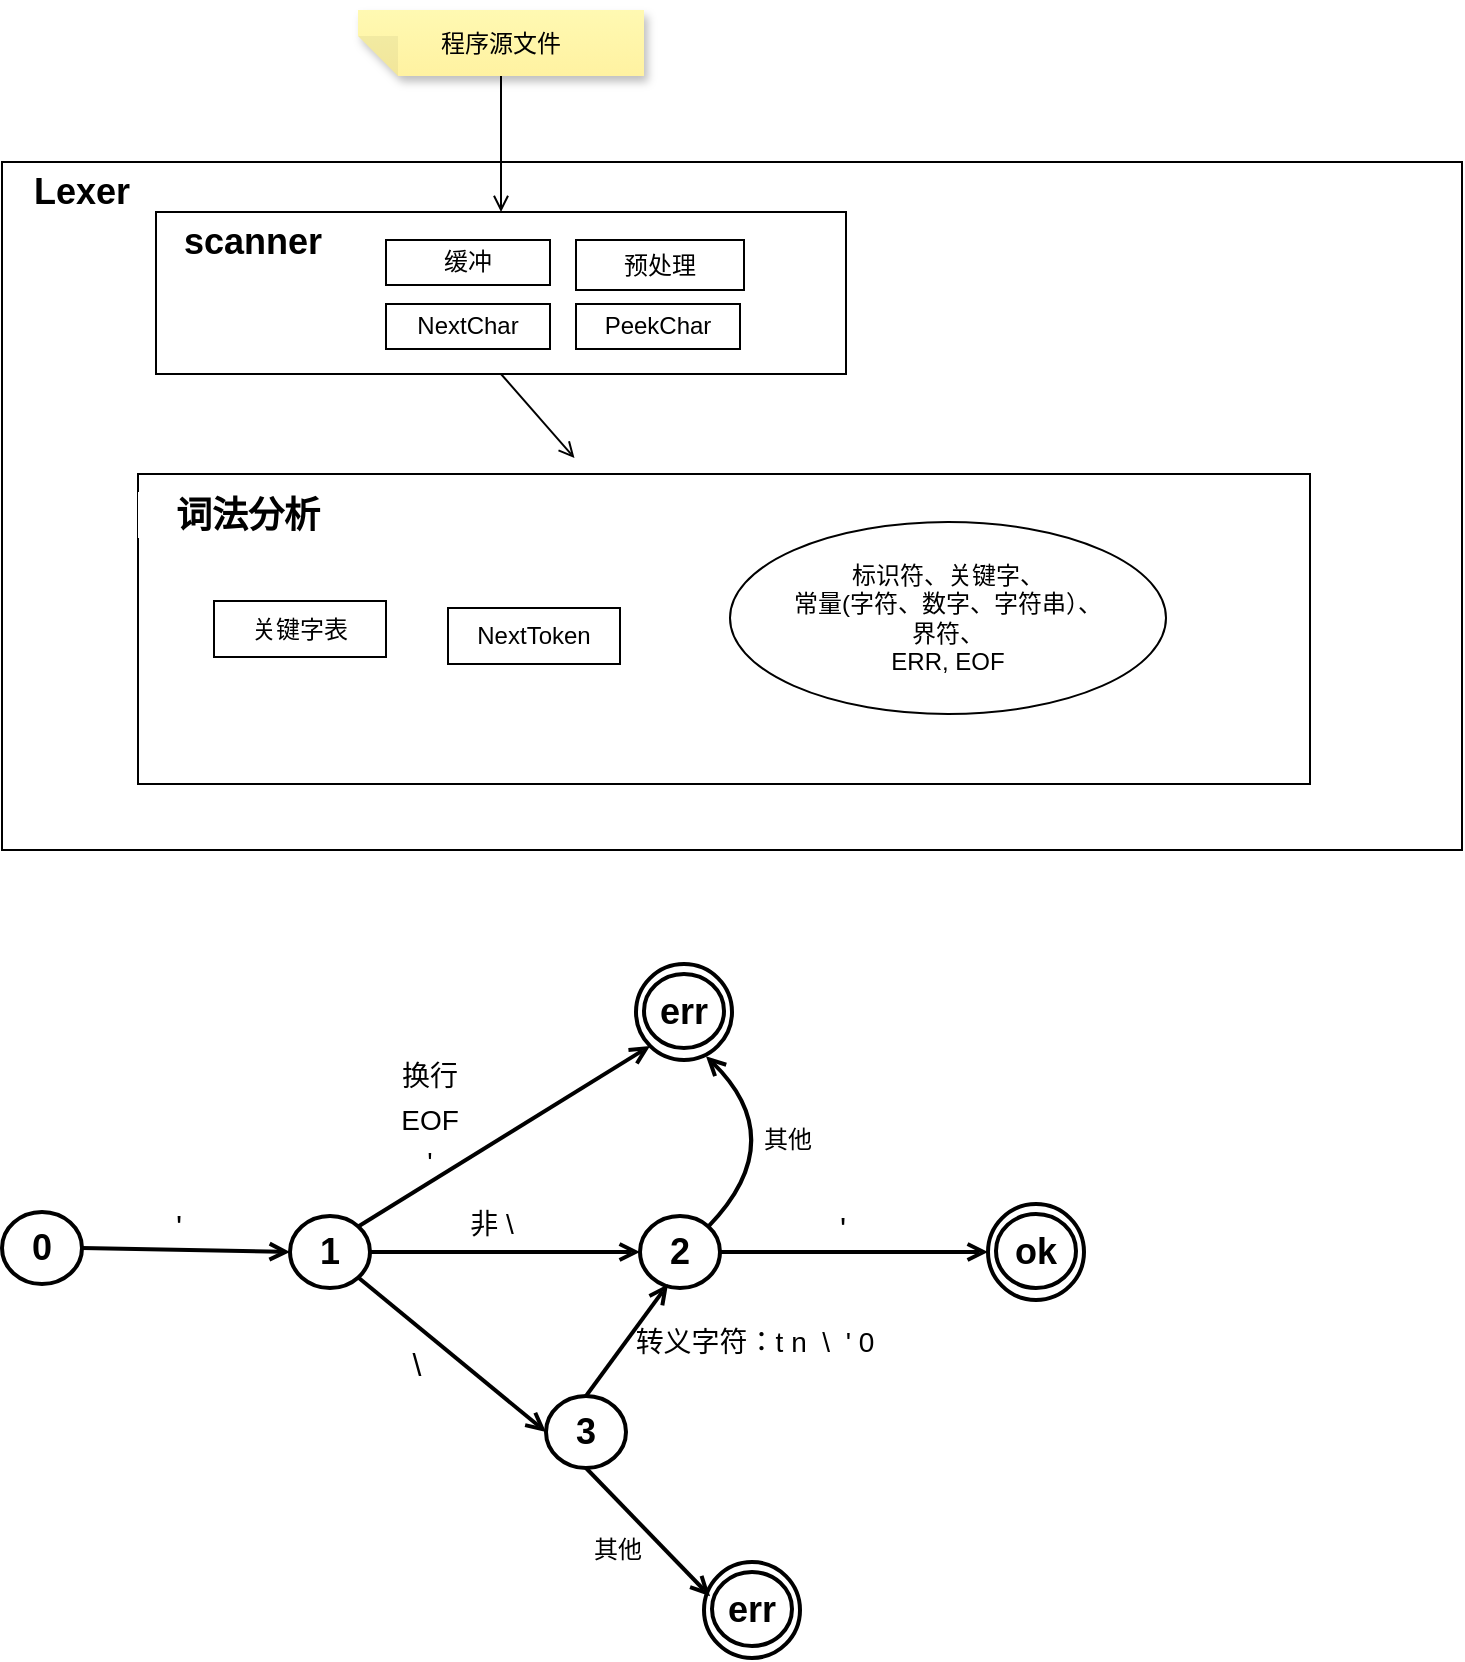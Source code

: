 <mxfile version="21.3.2" type="github" pages="2">
  <diagram name="词法分析器" id="Ibj0LSlTkFttdvkB4khN">
    <mxGraphModel dx="1675" dy="993" grid="0" gridSize="10" guides="1" tooltips="1" connect="1" arrows="1" fold="1" page="0" pageScale="1" pageWidth="827" pageHeight="1169" math="0" shadow="0">
      <root>
        <mxCell id="0" />
        <mxCell id="1" parent="0" />
        <mxCell id="tmR8ZYnyTiNwy0tVGYZ3-3" value="程序源文件" style="shape=note;whiteSpace=wrap;html=1;backgroundOutline=1;fontColor=#000000;darkOpacity=0.05;fillColor=#FFF9B2;strokeColor=none;fillStyle=solid;direction=west;gradientDirection=north;gradientColor=#FFF2A1;shadow=1;size=20;pointerEvents=1;" parent="1" vertex="1">
          <mxGeometry x="-7" y="-14" width="143" height="33" as="geometry" />
        </mxCell>
        <mxCell id="tmR8ZYnyTiNwy0tVGYZ3-6" value="" style="rounded=0;whiteSpace=wrap;html=1;fontSize=13;" parent="1" vertex="1">
          <mxGeometry x="-185" y="62" width="730" height="344" as="geometry" />
        </mxCell>
        <mxCell id="tmR8ZYnyTiNwy0tVGYZ3-10" value="" style="edgeStyle=none;orthogonalLoop=1;jettySize=auto;html=1;rounded=0;endArrow=open;sourcePerimeterSpacing=8;targetPerimeterSpacing=8;curved=1;exitX=0.5;exitY=0;exitDx=0;exitDy=0;exitPerimeter=0;entryX=0.5;entryY=0;entryDx=0;entryDy=0;fontStyle=1" parent="1" source="tmR8ZYnyTiNwy0tVGYZ3-3" target="tmR8ZYnyTiNwy0tVGYZ3-7" edge="1">
          <mxGeometry width="140" relative="1" as="geometry">
            <mxPoint x="130" y="200" as="sourcePoint" />
            <mxPoint x="270" y="200" as="targetPoint" />
            <Array as="points" />
          </mxGeometry>
        </mxCell>
        <mxCell id="tmR8ZYnyTiNwy0tVGYZ3-11" value="" style="group" parent="1" vertex="1" connectable="0">
          <mxGeometry x="-108" y="87" width="345" height="81" as="geometry" />
        </mxCell>
        <mxCell id="tmR8ZYnyTiNwy0tVGYZ3-7" value="" style="rounded=0;whiteSpace=wrap;html=1;" parent="tmR8ZYnyTiNwy0tVGYZ3-11" vertex="1">
          <mxGeometry width="345" height="81" as="geometry" />
        </mxCell>
        <mxCell id="tmR8ZYnyTiNwy0tVGYZ3-1" value="缓冲" style="rounded=0;whiteSpace=wrap;html=1;" parent="tmR8ZYnyTiNwy0tVGYZ3-11" vertex="1">
          <mxGeometry x="115" y="14" width="82" height="22.5" as="geometry" />
        </mxCell>
        <mxCell id="tmR8ZYnyTiNwy0tVGYZ3-5" value="预处理" style="rounded=0;whiteSpace=wrap;html=1;" parent="tmR8ZYnyTiNwy0tVGYZ3-11" vertex="1">
          <mxGeometry x="210" y="14" width="84" height="25" as="geometry" />
        </mxCell>
        <mxCell id="tmR8ZYnyTiNwy0tVGYZ3-8" value="scanner" style="rounded=0;whiteSpace=wrap;html=1;strokeColor=none;fontSize=18;fontStyle=1" parent="tmR8ZYnyTiNwy0tVGYZ3-11" vertex="1">
          <mxGeometry x="8.5" y="5" width="79" height="19" as="geometry" />
        </mxCell>
        <mxCell id="tmR8ZYnyTiNwy0tVGYZ3-21" value="NextChar" style="rounded=0;whiteSpace=wrap;html=1;" parent="tmR8ZYnyTiNwy0tVGYZ3-11" vertex="1">
          <mxGeometry x="115" y="46" width="82" height="22.5" as="geometry" />
        </mxCell>
        <mxCell id="tmR8ZYnyTiNwy0tVGYZ3-28" value="PeekChar" style="rounded=0;whiteSpace=wrap;html=1;" parent="tmR8ZYnyTiNwy0tVGYZ3-11" vertex="1">
          <mxGeometry x="210" y="46" width="82" height="22.5" as="geometry" />
        </mxCell>
        <mxCell id="tmR8ZYnyTiNwy0tVGYZ3-13" value="" style="rounded=0;whiteSpace=wrap;html=1;" parent="1" vertex="1">
          <mxGeometry x="-117" y="218" width="586" height="155" as="geometry" />
        </mxCell>
        <mxCell id="tmR8ZYnyTiNwy0tVGYZ3-15" value="&lt;b&gt;&lt;font style=&quot;font-size: 18px;&quot;&gt;Lexer&lt;/font&gt;&lt;/b&gt;" style="text;strokeColor=none;fillColor=none;html=1;align=center;verticalAlign=middle;whiteSpace=wrap;rounded=0;" parent="1" vertex="1">
          <mxGeometry x="-175" y="62" width="60" height="30" as="geometry" />
        </mxCell>
        <mxCell id="tmR8ZYnyTiNwy0tVGYZ3-17" value="" style="edgeStyle=none;orthogonalLoop=1;jettySize=auto;html=1;rounded=0;endArrow=open;sourcePerimeterSpacing=8;targetPerimeterSpacing=8;curved=1;exitX=0.5;exitY=1;exitDx=0;exitDy=0;fontStyle=1" parent="1" source="tmR8ZYnyTiNwy0tVGYZ3-7" target="tmR8ZYnyTiNwy0tVGYZ3-13" edge="1">
          <mxGeometry width="140" relative="1" as="geometry">
            <mxPoint x="75" y="29" as="sourcePoint" />
            <mxPoint x="75" y="97" as="targetPoint" />
            <Array as="points" />
          </mxGeometry>
        </mxCell>
        <mxCell id="tmR8ZYnyTiNwy0tVGYZ3-18" value="&lt;meta charset=&quot;utf-8&quot; style=&quot;font-size: 18px;&quot;&gt;&lt;span style=&quot;color: rgb(0, 0, 0); font-family: Helvetica; font-size: 18px; font-style: normal; font-variant-ligatures: normal; font-variant-caps: normal; letter-spacing: normal; orphans: 2; text-align: center; text-indent: 0px; text-transform: none; widows: 2; word-spacing: 0px; -webkit-text-stroke-width: 0px; background-color: rgb(255, 255, 255); text-decoration-thickness: initial; text-decoration-style: initial; text-decoration-color: initial; float: none; display: inline !important;&quot;&gt;词法分析&lt;/span&gt;" style="rounded=0;whiteSpace=wrap;html=1;fontStyle=1;fontSize=18;strokeColor=none;" parent="1" vertex="1">
          <mxGeometry x="-117" y="227" width="110" height="23" as="geometry" />
        </mxCell>
        <mxCell id="tmR8ZYnyTiNwy0tVGYZ3-19" value="关键字表" style="rounded=0;whiteSpace=wrap;html=1;" parent="1" vertex="1">
          <mxGeometry x="-79" y="281.5" width="86" height="28" as="geometry" />
        </mxCell>
        <mxCell id="tmR8ZYnyTiNwy0tVGYZ3-20" value="NextToken" style="rounded=0;whiteSpace=wrap;html=1;" parent="1" vertex="1">
          <mxGeometry x="38" y="285" width="86" height="28" as="geometry" />
        </mxCell>
        <mxCell id="tmR8ZYnyTiNwy0tVGYZ3-36" value="标识符、关键字、&lt;br&gt;常量(字符、数字、字符串）、&lt;br&gt;界符、&lt;br&gt;ERR, EOF" style="ellipse;whiteSpace=wrap;html=1;" parent="1" vertex="1">
          <mxGeometry x="179" y="242" width="218" height="96" as="geometry" />
        </mxCell>
        <mxCell id="soHzSiTQTWREME-9kliO-5" value="&lt;b&gt;1&lt;/b&gt;" style="ellipse;whiteSpace=wrap;html=1;fontSize=18;strokeWidth=2;overflow=visible;strokeOpacity=100;fillOpacity=100;portConstraintRotation=0;snapToPoint=0;fixDash=0;autosize=0;" vertex="1" parent="1">
          <mxGeometry x="-41" y="589" width="40" height="36" as="geometry" />
        </mxCell>
        <mxCell id="soHzSiTQTWREME-9kliO-6" value="&lt;b&gt;2&lt;br&gt;&lt;/b&gt;" style="ellipse;whiteSpace=wrap;html=1;fontSize=18;strokeWidth=2;overflow=visible;strokeOpacity=100;fillOpacity=100;portConstraintRotation=0;snapToPoint=0;fixDash=0;autosize=0;" vertex="1" parent="1">
          <mxGeometry x="134" y="589" width="40" height="36" as="geometry" />
        </mxCell>
        <mxCell id="soHzSiTQTWREME-9kliO-7" value="&lt;b style=&quot;font-size: 18px;&quot;&gt;0&lt;/b&gt;" style="ellipse;whiteSpace=wrap;html=1;fontSize=18;strokeWidth=2;overflow=visible;strokeOpacity=100;fillOpacity=100;portConstraintRotation=0;snapToPoint=0;fixDash=0;autosize=0;" vertex="1" parent="1">
          <mxGeometry x="-185" y="587" width="40" height="36" as="geometry" />
        </mxCell>
        <mxCell id="soHzSiTQTWREME-9kliO-8" value="" style="edgeStyle=none;orthogonalLoop=1;jettySize=auto;html=1;rounded=0;fontFamily=Helvetica;fontSize=18;fontColor=default;endArrow=open;sourcePerimeterSpacing=8;targetPerimeterSpacing=8;curved=1;strokeWidth=2;exitX=1;exitY=0.5;exitDx=0;exitDy=0;entryX=0;entryY=0.5;entryDx=0;entryDy=0;" edge="1" parent="1" source="soHzSiTQTWREME-9kliO-7" target="soHzSiTQTWREME-9kliO-5">
          <mxGeometry width="140" relative="1" as="geometry">
            <mxPoint x="100" y="701" as="sourcePoint" />
            <mxPoint x="196" y="701" as="targetPoint" />
            <Array as="points" />
          </mxGeometry>
        </mxCell>
        <mxCell id="soHzSiTQTWREME-9kliO-13" value="&#39;" style="edgeLabel;html=1;align=center;verticalAlign=middle;resizable=0;points=[];fontSize=16;fontFamily=Helvetica;fontColor=default;fontStyle=0" vertex="1" connectable="0" parent="soHzSiTQTWREME-9kliO-8">
          <mxGeometry x="-0.156" y="5" relative="1" as="geometry">
            <mxPoint x="4" y="-7" as="offset" />
          </mxGeometry>
        </mxCell>
        <mxCell id="soHzSiTQTWREME-9kliO-15" value="" style="edgeStyle=none;orthogonalLoop=1;jettySize=auto;html=1;rounded=0;labelBackgroundColor=default;strokeColor=default;strokeWidth=2;fontFamily=Helvetica;fontSize=18;fontColor=default;endArrow=open;sourcePerimeterSpacing=8;targetPerimeterSpacing=8;shape=connector;curved=1;exitX=1;exitY=0.5;exitDx=0;exitDy=0;entryX=0;entryY=0.5;entryDx=0;entryDy=0;" edge="1" parent="1" source="soHzSiTQTWREME-9kliO-5" target="soHzSiTQTWREME-9kliO-6">
          <mxGeometry width="140" relative="1" as="geometry">
            <mxPoint x="113" y="620" as="sourcePoint" />
            <mxPoint x="253" y="620" as="targetPoint" />
            <Array as="points" />
          </mxGeometry>
        </mxCell>
        <mxCell id="soHzSiTQTWREME-9kliO-16" value="&lt;font style=&quot;font-size: 14px;&quot;&gt;非 \&lt;/font&gt;" style="text;strokeColor=none;fillColor=none;html=1;align=center;verticalAlign=middle;whiteSpace=wrap;rounded=0;fontSize=18;fontFamily=Helvetica;fontColor=default;fontStyle=0" vertex="1" parent="1">
          <mxGeometry x="35" y="579" width="50" height="25" as="geometry" />
        </mxCell>
        <mxCell id="soHzSiTQTWREME-9kliO-22" value="" style="group" vertex="1" connectable="0" parent="1">
          <mxGeometry x="308" y="583" width="48" height="48" as="geometry" />
        </mxCell>
        <mxCell id="soHzSiTQTWREME-9kliO-19" value="" style="ellipse;whiteSpace=wrap;html=1;strokeColor=default;strokeWidth=2;fontFamily=Helvetica;fontSize=18;fontColor=default;fillColor=default;" vertex="1" parent="soHzSiTQTWREME-9kliO-22">
          <mxGeometry width="48" height="48" as="geometry" />
        </mxCell>
        <mxCell id="soHzSiTQTWREME-9kliO-18" value="&lt;b&gt;ok&lt;br&gt;&lt;/b&gt;" style="ellipse;whiteSpace=wrap;html=1;fontSize=18;strokeWidth=2;overflow=visible;strokeOpacity=100;fillOpacity=100;portConstraintRotation=0;snapToPoint=0;fixDash=0;autosize=0;shadow=0;" vertex="1" parent="soHzSiTQTWREME-9kliO-22">
          <mxGeometry x="4" y="5" width="40" height="37" as="geometry" />
        </mxCell>
        <mxCell id="soHzSiTQTWREME-9kliO-23" value="" style="edgeStyle=none;orthogonalLoop=1;jettySize=auto;html=1;rounded=0;labelBackgroundColor=default;strokeColor=default;strokeWidth=2;fontFamily=Helvetica;fontSize=18;fontColor=default;endArrow=open;sourcePerimeterSpacing=8;targetPerimeterSpacing=8;shape=connector;curved=1;exitX=1;exitY=0.5;exitDx=0;exitDy=0;entryX=0;entryY=0.5;entryDx=0;entryDy=0;" edge="1" parent="1" source="soHzSiTQTWREME-9kliO-6" target="soHzSiTQTWREME-9kliO-19">
          <mxGeometry width="140" relative="1" as="geometry">
            <mxPoint x="113" y="550" as="sourcePoint" />
            <mxPoint x="253" y="550" as="targetPoint" />
            <Array as="points" />
          </mxGeometry>
        </mxCell>
        <mxCell id="soHzSiTQTWREME-9kliO-24" value="&#39;" style="edgeLabel;html=1;align=center;verticalAlign=middle;resizable=0;points=[];fontSize=16;fontFamily=Helvetica;fontColor=default;fontStyle=0" vertex="1" connectable="0" parent="1">
          <mxGeometry x="-86.912" y="599.847" as="geometry">
            <mxPoint x="322" y="-5" as="offset" />
          </mxGeometry>
        </mxCell>
        <mxCell id="soHzSiTQTWREME-9kliO-26" value="" style="group" vertex="1" connectable="0" parent="1">
          <mxGeometry x="132" y="463" width="48" height="48" as="geometry" />
        </mxCell>
        <mxCell id="soHzSiTQTWREME-9kliO-27" value="" style="ellipse;whiteSpace=wrap;html=1;strokeColor=default;strokeWidth=2;fontFamily=Helvetica;fontSize=18;fontColor=default;fillColor=default;" vertex="1" parent="soHzSiTQTWREME-9kliO-26">
          <mxGeometry width="48" height="48" as="geometry" />
        </mxCell>
        <mxCell id="soHzSiTQTWREME-9kliO-28" value="&lt;b&gt;err&lt;br&gt;&lt;/b&gt;" style="ellipse;whiteSpace=wrap;html=1;fontSize=18;strokeWidth=2;overflow=visible;strokeOpacity=100;fillOpacity=100;portConstraintRotation=0;snapToPoint=0;fixDash=0;autosize=0;shadow=0;" vertex="1" parent="soHzSiTQTWREME-9kliO-26">
          <mxGeometry x="4" y="5" width="40" height="37" as="geometry" />
        </mxCell>
        <mxCell id="soHzSiTQTWREME-9kliO-30" value="" style="edgeStyle=none;orthogonalLoop=1;jettySize=auto;html=1;rounded=0;labelBackgroundColor=default;strokeColor=default;strokeWidth=2;fontFamily=Helvetica;fontSize=18;fontColor=default;endArrow=open;sourcePerimeterSpacing=8;targetPerimeterSpacing=8;shape=connector;curved=1;exitX=1;exitY=0;exitDx=0;exitDy=0;entryX=0;entryY=1;entryDx=0;entryDy=0;" edge="1" parent="1" source="soHzSiTQTWREME-9kliO-5" target="soHzSiTQTWREME-9kliO-27">
          <mxGeometry width="140" relative="1" as="geometry">
            <mxPoint x="113" y="550" as="sourcePoint" />
            <mxPoint x="253" y="550" as="targetPoint" />
            <Array as="points" />
          </mxGeometry>
        </mxCell>
        <mxCell id="soHzSiTQTWREME-9kliO-31" value="&lt;span style=&quot;font-size: 14px;&quot;&gt;&lt;span&gt;换行&lt;br&gt;EOF&lt;br&gt;&#39;&lt;/span&gt;&lt;/span&gt;" style="text;strokeColor=none;fillColor=none;html=1;align=center;verticalAlign=middle;whiteSpace=wrap;rounded=0;fontSize=18;fontFamily=Helvetica;fontColor=default;fontStyle=0" vertex="1" parent="1">
          <mxGeometry x="-4" y="527" width="66" height="25" as="geometry" />
        </mxCell>
        <mxCell id="soHzSiTQTWREME-9kliO-33" value="&lt;b&gt;3&lt;br&gt;&lt;/b&gt;" style="ellipse;whiteSpace=wrap;html=1;fontSize=18;strokeWidth=2;overflow=visible;strokeOpacity=100;fillOpacity=100;portConstraintRotation=0;snapToPoint=0;fixDash=0;autosize=0;" vertex="1" parent="1">
          <mxGeometry x="87" y="679" width="40" height="36" as="geometry" />
        </mxCell>
        <mxCell id="soHzSiTQTWREME-9kliO-34" value="" style="edgeStyle=none;orthogonalLoop=1;jettySize=auto;html=1;rounded=0;labelBackgroundColor=default;strokeColor=default;strokeWidth=2;fontFamily=Helvetica;fontSize=18;fontColor=default;endArrow=open;sourcePerimeterSpacing=8;targetPerimeterSpacing=8;shape=connector;curved=1;exitX=1;exitY=1;exitDx=0;exitDy=0;entryX=0;entryY=0.5;entryDx=0;entryDy=0;" edge="1" parent="1" source="soHzSiTQTWREME-9kliO-5" target="soHzSiTQTWREME-9kliO-33">
          <mxGeometry width="140" relative="1" as="geometry">
            <mxPoint x="113" y="550" as="sourcePoint" />
            <mxPoint x="253" y="550" as="targetPoint" />
            <Array as="points" />
          </mxGeometry>
        </mxCell>
        <mxCell id="soHzSiTQTWREME-9kliO-36" value="\" style="edgeLabel;html=1;align=center;verticalAlign=middle;resizable=0;points=[];fontSize=16;fontFamily=Helvetica;fontColor=default;fontStyle=0" vertex="1" connectable="0" parent="1">
          <mxGeometry x="-86.912" y="603.847" as="geometry">
            <mxPoint x="109" y="59" as="offset" />
          </mxGeometry>
        </mxCell>
        <mxCell id="soHzSiTQTWREME-9kliO-37" value="" style="edgeStyle=none;orthogonalLoop=1;jettySize=auto;html=1;rounded=0;labelBackgroundColor=default;strokeColor=default;strokeWidth=2;fontFamily=Helvetica;fontSize=18;fontColor=default;endArrow=open;sourcePerimeterSpacing=8;targetPerimeterSpacing=8;shape=connector;curved=1;exitX=0.5;exitY=0;exitDx=0;exitDy=0;entryX=0.35;entryY=0.947;entryDx=0;entryDy=0;entryPerimeter=0;" edge="1" parent="1" source="soHzSiTQTWREME-9kliO-33" target="soHzSiTQTWREME-9kliO-6">
          <mxGeometry width="140" relative="1" as="geometry">
            <mxPoint x="113" y="609" as="sourcePoint" />
            <mxPoint x="253" y="609" as="targetPoint" />
            <Array as="points" />
          </mxGeometry>
        </mxCell>
        <mxCell id="soHzSiTQTWREME-9kliO-38" value="&lt;span style=&quot;font-size: 14px;&quot;&gt;转义字符：t n&amp;nbsp; \&amp;nbsp; &#39; 0&lt;/span&gt;" style="text;strokeColor=none;fillColor=none;html=1;align=center;verticalAlign=middle;whiteSpace=wrap;rounded=0;fontSize=18;fontFamily=Helvetica;fontColor=default;fontStyle=0" vertex="1" parent="1">
          <mxGeometry x="130" y="637" width="123" height="27" as="geometry" />
        </mxCell>
        <mxCell id="soHzSiTQTWREME-9kliO-44" value="" style="edgeStyle=none;orthogonalLoop=1;jettySize=auto;html=1;rounded=0;labelBackgroundColor=default;strokeColor=default;strokeWidth=2;fontFamily=Helvetica;fontSize=18;fontColor=default;endArrow=open;sourcePerimeterSpacing=8;targetPerimeterSpacing=8;shape=connector;curved=1;entryX=0.729;entryY=0.96;entryDx=0;entryDy=0;exitX=1;exitY=0;exitDx=0;exitDy=0;entryPerimeter=0;" edge="1" parent="1" source="soHzSiTQTWREME-9kliO-6" target="soHzSiTQTWREME-9kliO-27">
          <mxGeometry width="140" relative="1" as="geometry">
            <mxPoint x="113" y="609" as="sourcePoint" />
            <mxPoint x="253" y="609" as="targetPoint" />
            <Array as="points">
              <mxPoint x="210" y="551" />
            </Array>
          </mxGeometry>
        </mxCell>
        <mxCell id="soHzSiTQTWREME-9kliO-45" value="其他" style="text;strokeColor=none;fillColor=none;html=1;align=center;verticalAlign=middle;whiteSpace=wrap;rounded=0;fontSize=12;fontFamily=Helvetica;fontColor=default;" vertex="1" parent="1">
          <mxGeometry x="178" y="536" width="60" height="30" as="geometry" />
        </mxCell>
        <mxCell id="soHzSiTQTWREME-9kliO-50" value="" style="group" vertex="1" connectable="0" parent="1">
          <mxGeometry x="166" y="762" width="48" height="48" as="geometry" />
        </mxCell>
        <mxCell id="soHzSiTQTWREME-9kliO-51" value="" style="ellipse;whiteSpace=wrap;html=1;strokeColor=default;strokeWidth=2;fontFamily=Helvetica;fontSize=18;fontColor=default;fillColor=default;" vertex="1" parent="soHzSiTQTWREME-9kliO-50">
          <mxGeometry width="48" height="48" as="geometry" />
        </mxCell>
        <mxCell id="soHzSiTQTWREME-9kliO-52" value="&lt;b&gt;err&lt;br&gt;&lt;/b&gt;" style="ellipse;whiteSpace=wrap;html=1;fontSize=18;strokeWidth=2;overflow=visible;strokeOpacity=100;fillOpacity=100;portConstraintRotation=0;snapToPoint=0;fixDash=0;autosize=0;shadow=0;" vertex="1" parent="soHzSiTQTWREME-9kliO-50">
          <mxGeometry x="4" y="5" width="40" height="37" as="geometry" />
        </mxCell>
        <mxCell id="soHzSiTQTWREME-9kliO-53" value="" style="edgeStyle=none;orthogonalLoop=1;jettySize=auto;html=1;rounded=0;labelBackgroundColor=default;strokeColor=default;strokeWidth=2;fontFamily=Helvetica;fontSize=18;fontColor=default;endArrow=open;sourcePerimeterSpacing=8;targetPerimeterSpacing=8;shape=connector;curved=1;exitX=0.5;exitY=1;exitDx=0;exitDy=0;entryX=0.063;entryY=0.356;entryDx=0;entryDy=0;entryPerimeter=0;" edge="1" parent="1" source="soHzSiTQTWREME-9kliO-33" target="soHzSiTQTWREME-9kliO-51">
          <mxGeometry width="140" relative="1" as="geometry">
            <mxPoint x="113" y="609" as="sourcePoint" />
            <mxPoint x="253" y="609" as="targetPoint" />
            <Array as="points" />
          </mxGeometry>
        </mxCell>
        <mxCell id="soHzSiTQTWREME-9kliO-54" value="其他" style="text;strokeColor=none;fillColor=none;html=1;align=center;verticalAlign=middle;whiteSpace=wrap;rounded=0;fontSize=12;fontFamily=Helvetica;fontColor=default;" vertex="1" parent="1">
          <mxGeometry x="93" y="741" width="60" height="30" as="geometry" />
        </mxCell>
      </root>
    </mxGraphModel>
  </diagram>
  <diagram id="28F-HAyVI0uAANuZ_vmp" name="语法分析">
    <mxGraphModel dx="1275" dy="593" grid="0" gridSize="10" guides="1" tooltips="1" connect="1" arrows="1" fold="1" page="0" pageScale="1" pageWidth="827" pageHeight="1169" math="0" shadow="0">
      <root>
        <mxCell id="0" />
        <mxCell id="1" parent="0" />
      </root>
    </mxGraphModel>
  </diagram>
</mxfile>
